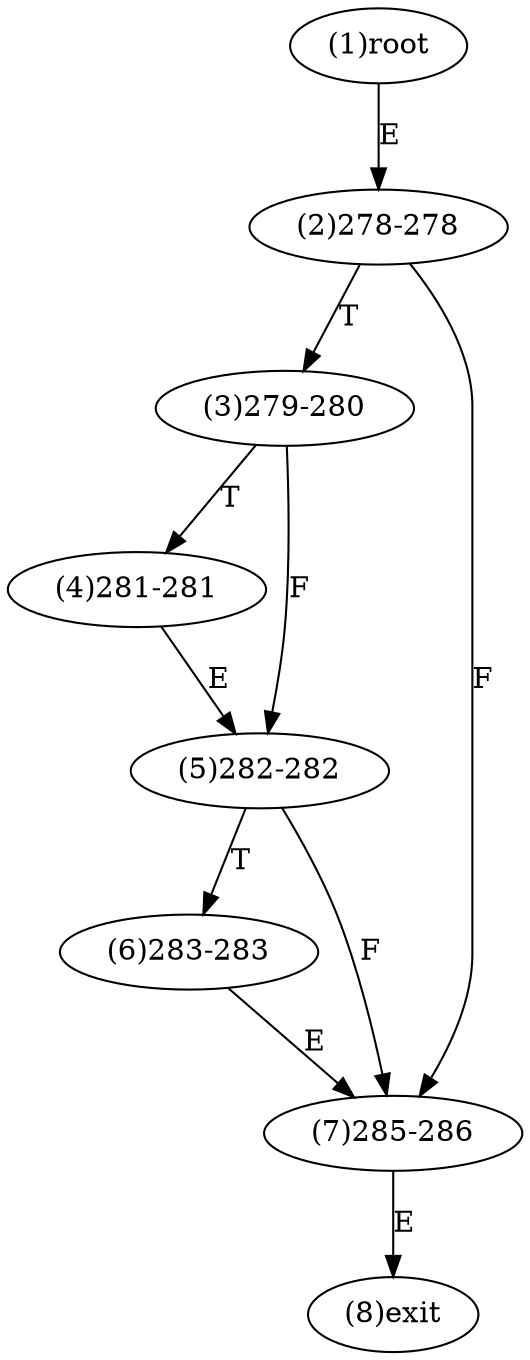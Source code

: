 digraph "" { 
1[ label="(1)root"];
2[ label="(2)278-278"];
3[ label="(3)279-280"];
4[ label="(4)281-281"];
5[ label="(5)282-282"];
6[ label="(6)283-283"];
7[ label="(7)285-286"];
8[ label="(8)exit"];
1->2[ label="E"];
2->7[ label="F"];
2->3[ label="T"];
3->5[ label="F"];
3->4[ label="T"];
4->5[ label="E"];
5->7[ label="F"];
5->6[ label="T"];
6->7[ label="E"];
7->8[ label="E"];
}